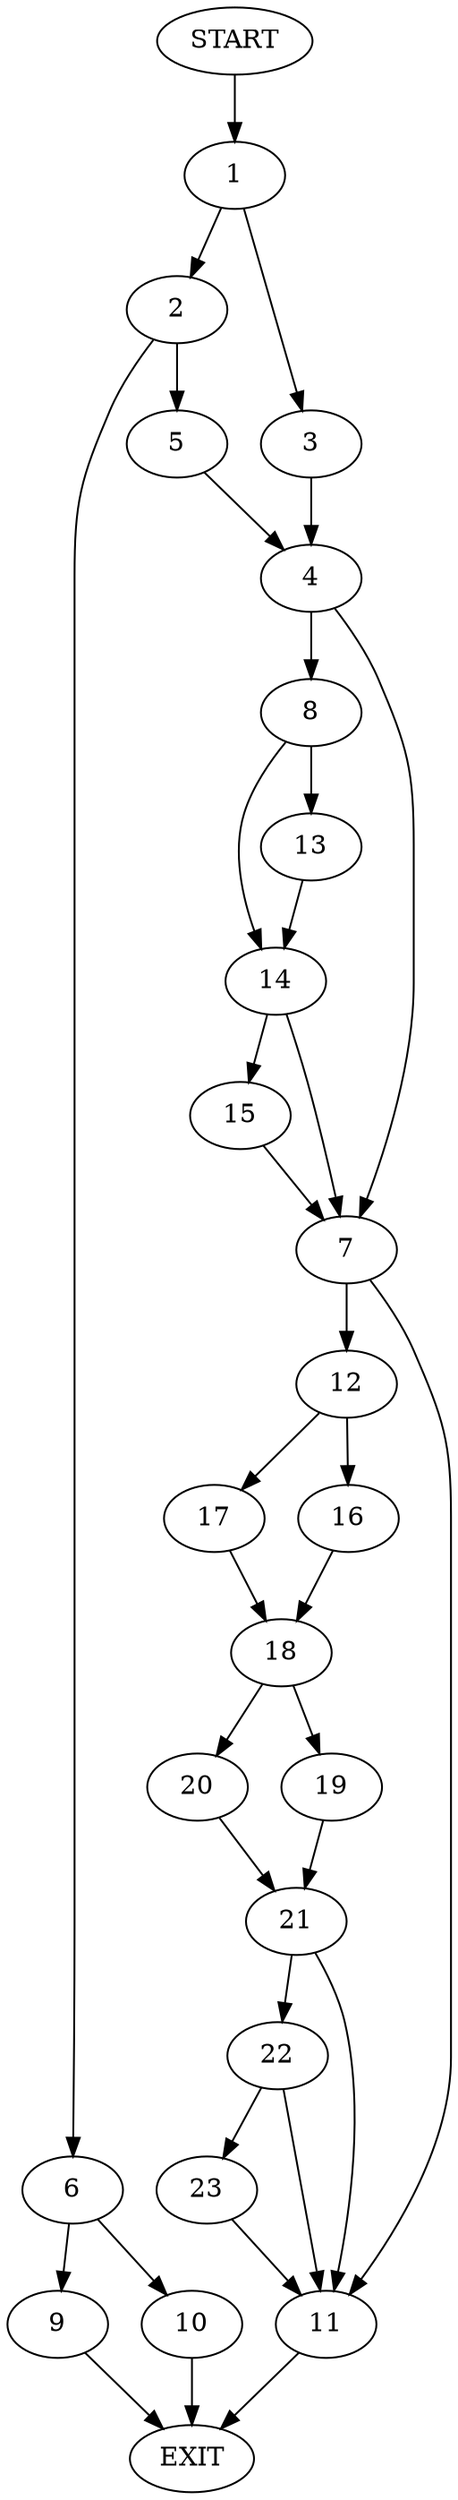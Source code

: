 digraph {
0 [label="START"]
24 [label="EXIT"]
0 -> 1
1 -> 2
1 -> 3
3 -> 4
2 -> 5
2 -> 6
4 -> 7
4 -> 8
5 -> 4
6 -> 9
6 -> 10
9 -> 24
10 -> 24
7 -> 11
7 -> 12
8 -> 13
8 -> 14
14 -> 7
14 -> 15
13 -> 14
15 -> 7
12 -> 16
12 -> 17
11 -> 24
16 -> 18
17 -> 18
18 -> 19
18 -> 20
19 -> 21
20 -> 21
21 -> 11
21 -> 22
22 -> 11
22 -> 23
23 -> 11
}
